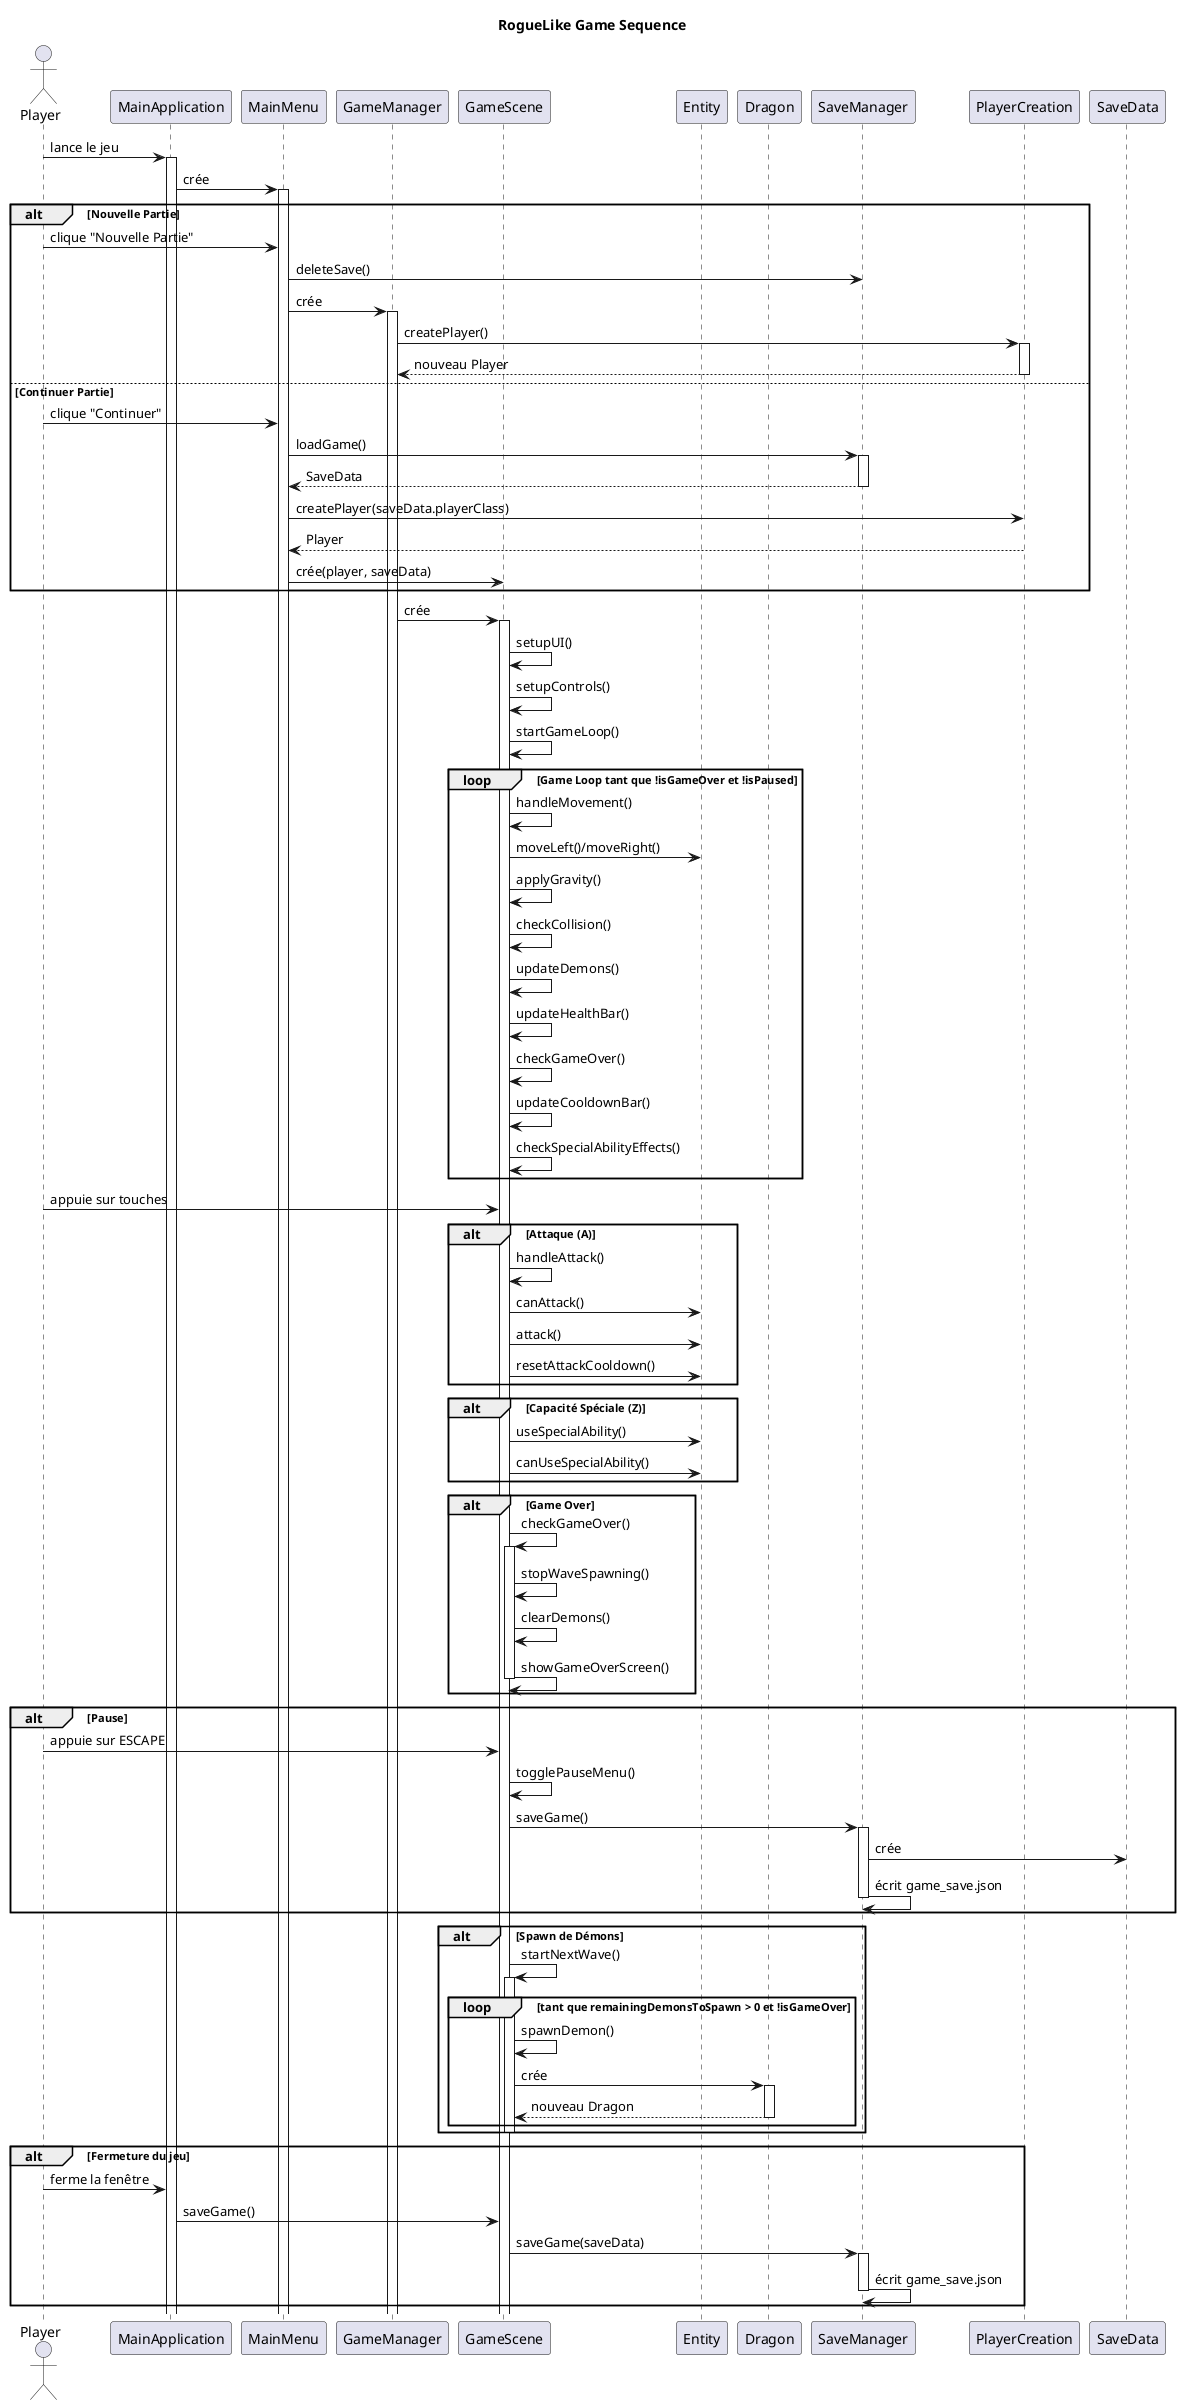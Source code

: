 @startuml
title RogueLike Game Sequence

actor Player
participant MainApplication
participant MainMenu
participant GameManager
participant GameScene
participant Entity
participant Dragon
participant SaveManager
participant PlayerCreation
participant SaveData

Player -> MainApplication: lance le jeu
activate MainApplication

MainApplication -> MainMenu: crée
activate MainMenu

alt Nouvelle Partie
    Player -> MainMenu: clique "Nouvelle Partie"
    MainMenu -> SaveManager: deleteSave()
    MainMenu -> GameManager: crée
    activate GameManager
    
    GameManager -> PlayerCreation: createPlayer()
    activate PlayerCreation
    PlayerCreation --> GameManager: nouveau Player
    deactivate PlayerCreation
else Continuer Partie
    Player -> MainMenu: clique "Continuer"
    MainMenu -> SaveManager: loadGame()
    activate SaveManager
    SaveManager --> MainMenu: SaveData
    deactivate SaveManager
    MainMenu -> PlayerCreation: createPlayer(saveData.playerClass)
    PlayerCreation --> MainMenu: Player
    MainMenu -> GameScene: crée(player, saveData)
end

GameManager -> GameScene: crée
activate GameScene

GameScene -> GameScene: setupUI()
GameScene -> GameScene: setupControls()
GameScene -> GameScene: startGameLoop()

loop Game Loop tant que !isGameOver et !isPaused
    GameScene -> GameScene: handleMovement()
    GameScene -> Entity: moveLeft()/moveRight()
    GameScene -> GameScene: applyGravity()
    GameScene -> GameScene: checkCollision()
    GameScene -> GameScene: updateDemons()
    GameScene -> GameScene: updateHealthBar()
    GameScene -> GameScene: checkGameOver()
    GameScene -> GameScene: updateCooldownBar()
    GameScene -> GameScene: checkSpecialAbilityEffects()
end

Player -> GameScene: appuie sur touches
alt Attaque (A)
    GameScene -> GameScene: handleAttack()
    GameScene -> Entity: canAttack()
    GameScene -> Entity: attack()
    GameScene -> Entity: resetAttackCooldown()
end

alt Capacité Spéciale (Z)
    GameScene -> Entity: useSpecialAbility()
    GameScene -> Entity: canUseSpecialAbility()
end

alt Game Over
    GameScene -> GameScene: checkGameOver()
    activate GameScene
    GameScene -> GameScene: stopWaveSpawning()
    GameScene -> GameScene: clearDemons()
    GameScene -> GameScene: showGameOverScreen()
    deactivate GameScene
end

alt Pause
    Player -> GameScene: appuie sur ESCAPE
    GameScene -> GameScene: togglePauseMenu()
    GameScene -> SaveManager: saveGame()
    activate SaveManager
    SaveManager -> SaveData: crée
    SaveManager -> SaveManager: écrit game_save.json
    deactivate SaveManager
end

alt Spawn de Démons
    GameScene -> GameScene: startNextWave()
    activate GameScene
    loop tant que remainingDemonsToSpawn > 0 et !isGameOver
        GameScene -> GameScene: spawnDemon()
        GameScene -> Dragon: crée
        activate Dragon
        Dragon --> GameScene: nouveau Dragon
        deactivate Dragon
    end
    deactivate GameScene
end

alt Fermeture du jeu
    Player -> MainApplication: ferme la fenêtre
    MainApplication -> GameScene: saveGame()
    GameScene -> SaveManager: saveGame(saveData)
    activate SaveManager
    SaveManager -> SaveManager: écrit game_save.json
    deactivate SaveManager
end

@enduml